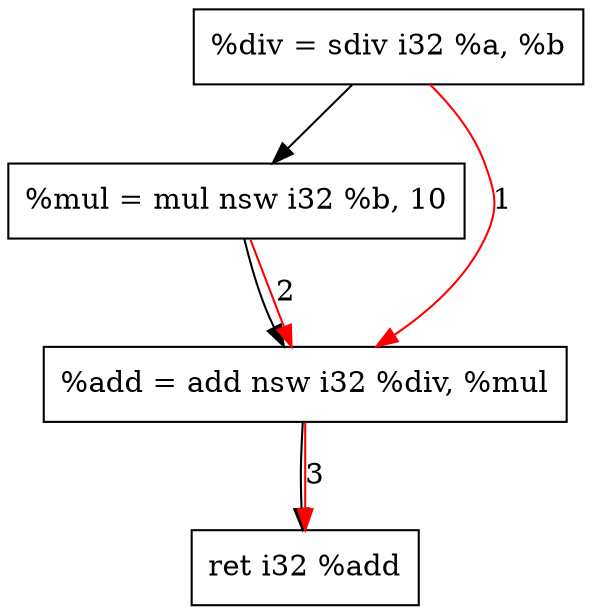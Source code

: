digraph "CDFG for'func' function" {
	Node0x5609e462f4b0[shape=record, label="  %div = sdiv i32 %a, %b"]
	Node0x5609e462fb60[shape=record, label="  %mul = mul nsw i32 %b, 10"]
	Node0x5609e462fbf0[shape=record, label="  %add = add nsw i32 %div, %mul"]
	Node0x5609e462f438[shape=record, label="  ret i32 %add"]
	Node0x5609e462f4b0 -> Node0x5609e462fb60
	Node0x5609e462fb60 -> Node0x5609e462fbf0
	Node0x5609e462fbf0 -> Node0x5609e462f438
edge [color=red]
	Node0x5609e462f4b0 -> Node0x5609e462fbf0[label="1"]
	Node0x5609e462fb60 -> Node0x5609e462fbf0[label="2"]
	Node0x5609e462fbf0 -> Node0x5609e462f438[label="3"]
}
